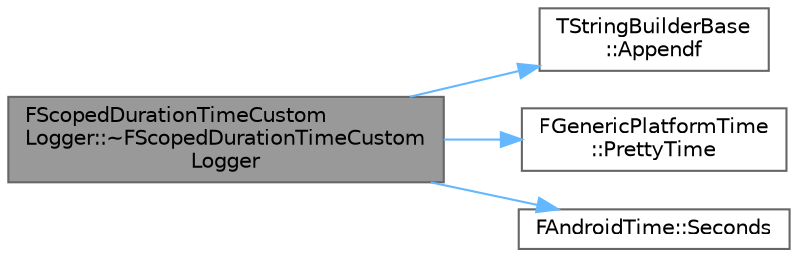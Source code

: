 digraph "FScopedDurationTimeCustomLogger::~FScopedDurationTimeCustomLogger"
{
 // INTERACTIVE_SVG=YES
 // LATEX_PDF_SIZE
  bgcolor="transparent";
  edge [fontname=Helvetica,fontsize=10,labelfontname=Helvetica,labelfontsize=10];
  node [fontname=Helvetica,fontsize=10,shape=box,height=0.2,width=0.4];
  rankdir="LR";
  Node1 [id="Node000001",label="FScopedDurationTimeCustom\lLogger::~FScopedDurationTimeCustom\lLogger",height=0.2,width=0.4,color="gray40", fillcolor="grey60", style="filled", fontcolor="black",tooltip=" "];
  Node1 -> Node2 [id="edge1_Node000001_Node000002",color="steelblue1",style="solid",tooltip=" "];
  Node2 [id="Node000002",label="TStringBuilderBase\l::Appendf",height=0.2,width=0.4,color="grey40", fillcolor="white", style="filled",URL="$d6/dbc/classTStringBuilderBase.html#a2524b12a1ea0dabed1bb19a03e123c51",tooltip="Appends to the string builder similarly to how classic sprintf works."];
  Node1 -> Node3 [id="edge2_Node000001_Node000003",color="steelblue1",style="solid",tooltip=" "];
  Node3 [id="Node000003",label="FGenericPlatformTime\l::PrettyTime",height=0.2,width=0.4,color="grey40", fillcolor="white", style="filled",URL="$dc/d9b/structFGenericPlatformTime.html#a294a237b4a3a663908bb677b97624965",tooltip="Returns a pretty-string for a time given in seconds."];
  Node1 -> Node4 [id="edge3_Node000001_Node000004",color="steelblue1",style="solid",tooltip=" "];
  Node4 [id="Node000004",label="FAndroidTime::Seconds",height=0.2,width=0.4,color="grey40", fillcolor="white", style="filled",URL="$d1/d27/structFAndroidTime.html#ad64caf5a4cf7be5a98034240d951a54e",tooltip=" "];
}
